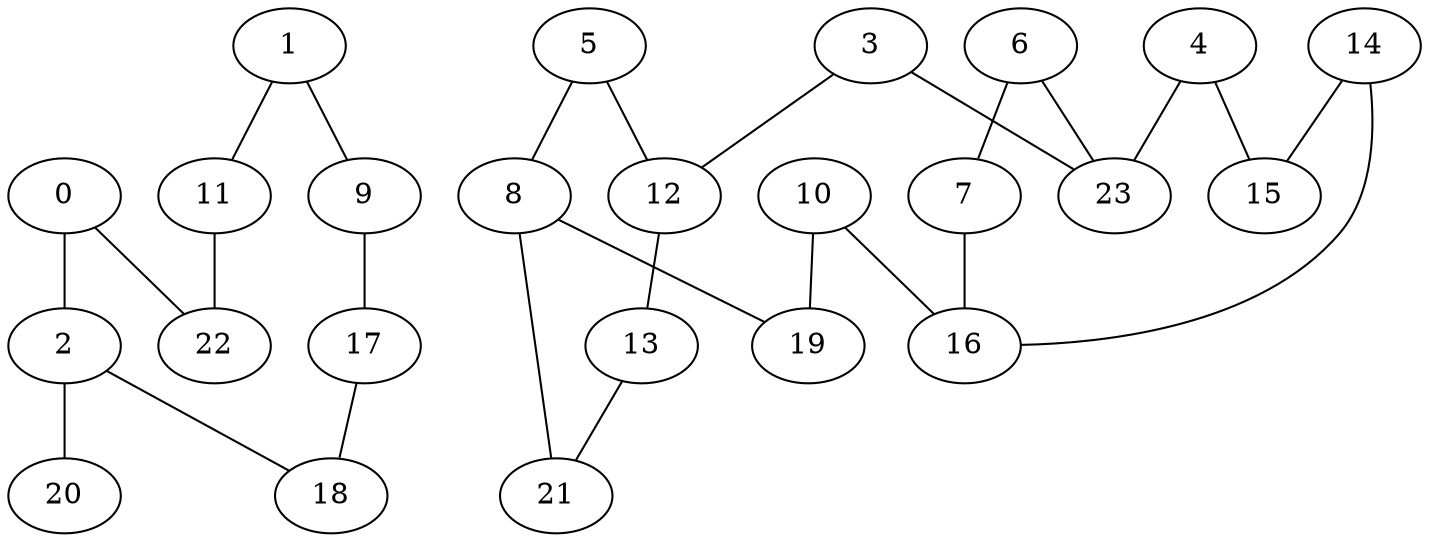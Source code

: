 graph "sampletest150-mod4_image15.bmp" {
	0	 [type=corner,
		x=409,
		y=259];
	2	 [type=intersection,
		x=430,
		y=258];
	0 -- 2	 [angle0="-.05",
		frequency=1,
		type0=line];
	22	 [type=corner,
		x=420,
		y=451];
	0 -- 22	 [angle0="1.51",
		frequency=1,
		type0=line];
	1	 [type=corner,
		x=56,
		y=83];
	9	 [type=corner,
		x=406,
		y=73];
	1 -- 9	 [angle0="-.03",
		frequency=1,
		type0=line];
	11	 [type=corner,
		x=39,
		y=432];
	1 -- 11	 [angle0="-1.52",
		frequency=1,
		type0=line];
	18	 [type=corner,
		x=403,
		y=245];
	2 -- 18	 [angle0=".45",
		frequency=1,
		type0=line];
	20	 [type=endpoint,
		x=475,
		y=240];
	2 -- 20	 [angle0="-.38",
		frequency=1,
		type0=line];
	3	 [type=corner,
		x=227,
		y=373];
	12	 [type=intersection,
		x=175,
		y=323];
	3 -- 12	 [angle0=".77",
		frequency=1,
		type0=line];
	23	 [type=intersection,
		x=297,
		y=318];
	3 -- 23	 [angle0="-.67",
		frequency=1,
		type0=line];
	4	 [type=corner,
		x=289,
		y=305];
	15	 [type=corner,
		x=301,
		y=225];
	4 -- 15	 [angle0="-1.42",
		frequency=1,
		type0=line];
	4 -- 23	 [angle0="1.02",
		frequency=1,
		type0=line];
	5	 [type=corner,
		x=170,
		y=250];
	8	 [type=intersection,
		x=163,
		y=198];
	5 -- 8	 [angle0="1.44",
		frequency=1,
		type0=line];
	5 -- 12	 [angle0="1.50",
		frequency=1,
		type0=line];
	6	 [type=corner,
		x=313,
		y=314];
	7	 [type=corner,
		x=342,
		y=256];
	6 -- 7	 [angle0="-1.11",
		frequency=1,
		type0=line];
	6 -- 23	 [angle0="-.24",
		frequency=1,
		type0=line];
	16	 [type=intersection,
		x=307,
		y=209];
	7 -- 16	 [angle0=".93",
		frequency=1,
		type0=line];
	19	 [type=corner,
		x=170,
		y=166];
	8 -- 19	 [angle0="-1.36",
		frequency=1,
		type0=line];
	21	 [type=corner,
		x=153,
		y=210];
	8 -- 21	 [angle0="-.88",
		frequency=1,
		type0=line];
	17	 [type=corner,
		x=411,
		y=179];
	9 -- 17	 [angle0="1.52",
		frequency=1,
		type0=line];
	10	 [type=corner,
		x=223,
		y=125];
	10 -- 16	 [angle0=".79",
		frequency=1,
		type0=line];
	10 -- 19	 [angle0="-.66",
		frequency=1,
		type0=line];
	11 -- 22	 [angle0=".05",
		frequency=1,
		type0=line];
	13	 [type=corner,
		x=113,
		y=258];
	12 -- 13	 [angle0=".81",
		frequency=1,
		type0=line];
	13 -- 21	 [angle0="-.88",
		frequency=1,
		type0=line];
	14	 [type=corner,
		x=305,
		y=201];
	14 -- 15	 [angle0="-1.41",
		frequency=1,
		type0=line];
	14 -- 16	 [angle0="1.33",
		frequency=1,
		type0=line];
	17 -- 18	 [angle0="-1.45",
		frequency=1,
		type0=line];
}
